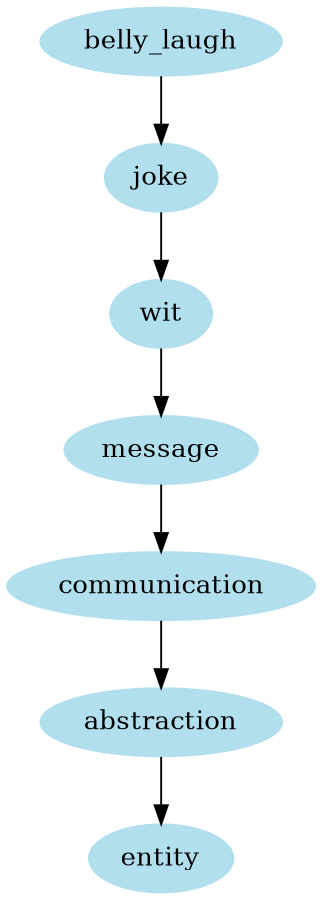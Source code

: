 digraph unix {
	node [color=lightblue2 style=filled]
	size="6,6"
	belly_laugh -> joke
	joke -> wit
	wit -> message
	message -> communication
	communication -> abstraction
	abstraction -> entity
}
